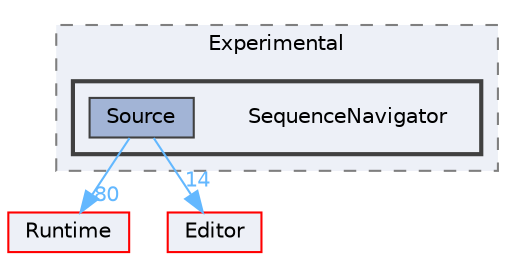 digraph "SequenceNavigator"
{
 // INTERACTIVE_SVG=YES
 // LATEX_PDF_SIZE
  bgcolor="transparent";
  edge [fontname=Helvetica,fontsize=10,labelfontname=Helvetica,labelfontsize=10];
  node [fontname=Helvetica,fontsize=10,shape=box,height=0.2,width=0.4];
  compound=true
  subgraph clusterdir_6e0c5d987c338b0072956bd3eccf79be {
    graph [ bgcolor="#edf0f7", pencolor="grey50", label="Experimental", fontname=Helvetica,fontsize=10 style="filled,dashed", URL="dir_6e0c5d987c338b0072956bd3eccf79be.html",tooltip=""]
  subgraph clusterdir_87e8396ebb8d7dbde2f5bddb2e5f3543 {
    graph [ bgcolor="#edf0f7", pencolor="grey25", label="", fontname=Helvetica,fontsize=10 style="filled,bold", URL="dir_87e8396ebb8d7dbde2f5bddb2e5f3543.html",tooltip=""]
    dir_87e8396ebb8d7dbde2f5bddb2e5f3543 [shape=plaintext, label="SequenceNavigator"];
  dir_1a29efb9b15e4cc39962ccb5edfbf6e9 [label="Source", fillcolor="#a2b4d6", color="grey25", style="filled", URL="dir_1a29efb9b15e4cc39962ccb5edfbf6e9.html",tooltip=""];
  }
  }
  dir_7536b172fbd480bfd146a1b1acd6856b [label="Runtime", fillcolor="#edf0f7", color="red", style="filled", URL="dir_7536b172fbd480bfd146a1b1acd6856b.html",tooltip=""];
  dir_b26507eead720464ba2ac6bbc6dcec5f [label="Editor", fillcolor="#edf0f7", color="red", style="filled", URL="dir_b26507eead720464ba2ac6bbc6dcec5f.html",tooltip=""];
  dir_1a29efb9b15e4cc39962ccb5edfbf6e9->dir_7536b172fbd480bfd146a1b1acd6856b [headlabel="80", labeldistance=1.5 headhref="dir_001087_000984.html" href="dir_001087_000984.html" color="steelblue1" fontcolor="steelblue1"];
  dir_1a29efb9b15e4cc39962ccb5edfbf6e9->dir_b26507eead720464ba2ac6bbc6dcec5f [headlabel="14", labeldistance=1.5 headhref="dir_001087_000357.html" href="dir_001087_000357.html" color="steelblue1" fontcolor="steelblue1"];
}
